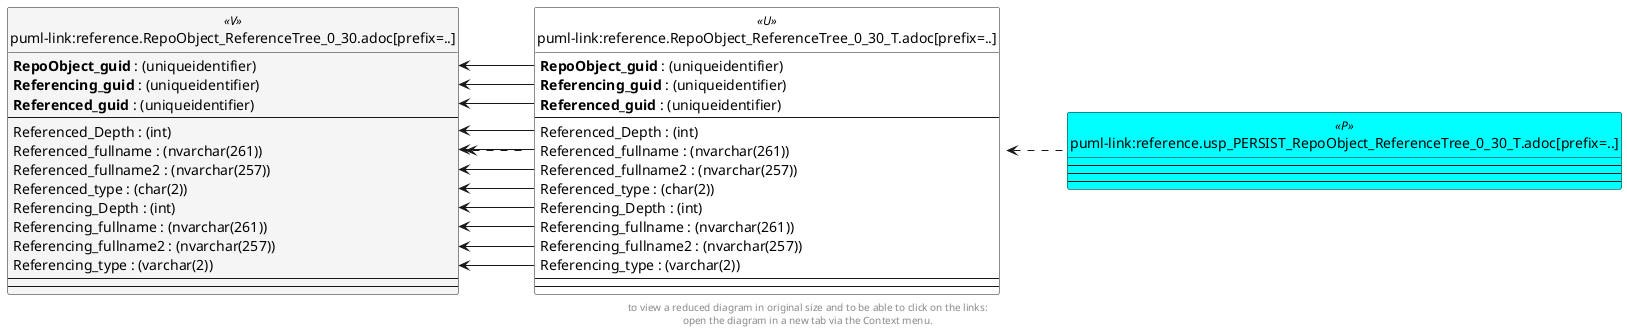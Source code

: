 @startuml
left to right direction
'top to bottom direction
hide circle
'avoide "." issues:
set namespaceSeparator none


skinparam class {
  BackgroundColor White
  BackgroundColor<<FN>> Yellow
  BackgroundColor<<FS>> Yellow
  BackgroundColor<<FT>> LightGray
  BackgroundColor<<IF>> Yellow
  BackgroundColor<<IS>> Yellow
  BackgroundColor<<P>> Aqua
  BackgroundColor<<PC>> Aqua
  BackgroundColor<<SN>> Yellow
  BackgroundColor<<SO>> SlateBlue
  BackgroundColor<<TF>> LightGray
  BackgroundColor<<TR>> Tomato
  BackgroundColor<<U>> White
  BackgroundColor<<V>> WhiteSmoke
  BackgroundColor<<X>> Aqua
}


entity "puml-link:reference.RepoObject_ReferenceTree_0_30.adoc[prefix=..]" as reference.RepoObject_ReferenceTree_0_30 << V >> {
  **RepoObject_guid** : (uniqueidentifier)
  **Referencing_guid** : (uniqueidentifier)
  **Referenced_guid** : (uniqueidentifier)
  --
  Referenced_Depth : (int)
  Referenced_fullname : (nvarchar(261))
  Referenced_fullname2 : (nvarchar(257))
  Referenced_type : (char(2))
  Referencing_Depth : (int)
  Referencing_fullname : (nvarchar(261))
  Referencing_fullname2 : (nvarchar(257))
  Referencing_type : (varchar(2))
  --
  --
}

entity "puml-link:reference.RepoObject_ReferenceTree_0_30_T.adoc[prefix=..]" as reference.RepoObject_ReferenceTree_0_30_T << U >> {
  **RepoObject_guid** : (uniqueidentifier)
  **Referencing_guid** : (uniqueidentifier)
  **Referenced_guid** : (uniqueidentifier)
  --
  Referenced_Depth : (int)
  Referenced_fullname : (nvarchar(261))
  Referenced_fullname2 : (nvarchar(257))
  Referenced_type : (char(2))
  Referencing_Depth : (int)
  Referencing_fullname : (nvarchar(261))
  Referencing_fullname2 : (nvarchar(257))
  Referencing_type : (varchar(2))
  --
  --
}

entity "puml-link:reference.usp_PERSIST_RepoObject_ReferenceTree_0_30_T.adoc[prefix=..]" as reference.usp_PERSIST_RepoObject_ReferenceTree_0_30_T << P >> {
  --
  --
  --
}

reference.RepoObject_ReferenceTree_0_30 <.. reference.RepoObject_ReferenceTree_0_30_T
reference.RepoObject_ReferenceTree_0_30_T <.. reference.usp_PERSIST_RepoObject_ReferenceTree_0_30_T
reference.RepoObject_ReferenceTree_0_30::Referenced_Depth <-- reference.RepoObject_ReferenceTree_0_30_T::Referenced_Depth
reference.RepoObject_ReferenceTree_0_30::Referenced_fullname <-- reference.RepoObject_ReferenceTree_0_30_T::Referenced_fullname
reference.RepoObject_ReferenceTree_0_30::Referenced_fullname2 <-- reference.RepoObject_ReferenceTree_0_30_T::Referenced_fullname2
reference.RepoObject_ReferenceTree_0_30::Referenced_guid <-- reference.RepoObject_ReferenceTree_0_30_T::Referenced_guid
reference.RepoObject_ReferenceTree_0_30::Referenced_type <-- reference.RepoObject_ReferenceTree_0_30_T::Referenced_type
reference.RepoObject_ReferenceTree_0_30::Referencing_Depth <-- reference.RepoObject_ReferenceTree_0_30_T::Referencing_Depth
reference.RepoObject_ReferenceTree_0_30::Referencing_fullname <-- reference.RepoObject_ReferenceTree_0_30_T::Referencing_fullname
reference.RepoObject_ReferenceTree_0_30::Referencing_fullname2 <-- reference.RepoObject_ReferenceTree_0_30_T::Referencing_fullname2
reference.RepoObject_ReferenceTree_0_30::Referencing_guid <-- reference.RepoObject_ReferenceTree_0_30_T::Referencing_guid
reference.RepoObject_ReferenceTree_0_30::Referencing_type <-- reference.RepoObject_ReferenceTree_0_30_T::Referencing_type
reference.RepoObject_ReferenceTree_0_30::RepoObject_guid <-- reference.RepoObject_ReferenceTree_0_30_T::RepoObject_guid
footer
to view a reduced diagram in original size and to be able to click on the links:
open the diagram in a new tab via the Context menu.
end footer

@enduml

